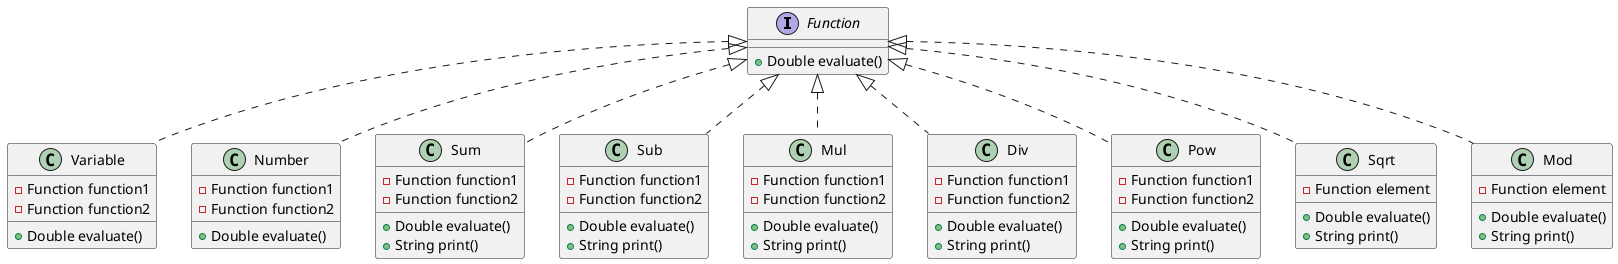 @startuml

interface Function {
    + Double evaluate()
}

/'basic elements'/
class Variable implements Function {
    - Function function1
    - Function function2

    + Double evaluate()
}

class Number implements Function {
    - Function function1
    - Function function2

    + Double evaluate()
}

/'compound'/
class Sum implements Function {
    - Function function1
    - Function function2

    + Double evaluate()
    + String print()
}

class Sub implements Function {
    - Function function1
    - Function function2

    + Double evaluate()
    + String print()
}

class Mul implements Function {
    - Function function1
    - Function function2

    + Double evaluate()
    + String print()
}

class Div implements Function {
    - Function function1
    - Function function2

    + Double evaluate()
    + String print()
}

class Pow implements Function {
    - Function function1
    - Function function2

    + Double evaluate()
    + String print()
}

class Sqrt implements Function {
    - Function element

    + Double evaluate()
    + String print()
}

class Mod implements Function {
    - Function element

    + Double evaluate()
    + String print()
}

@enduml